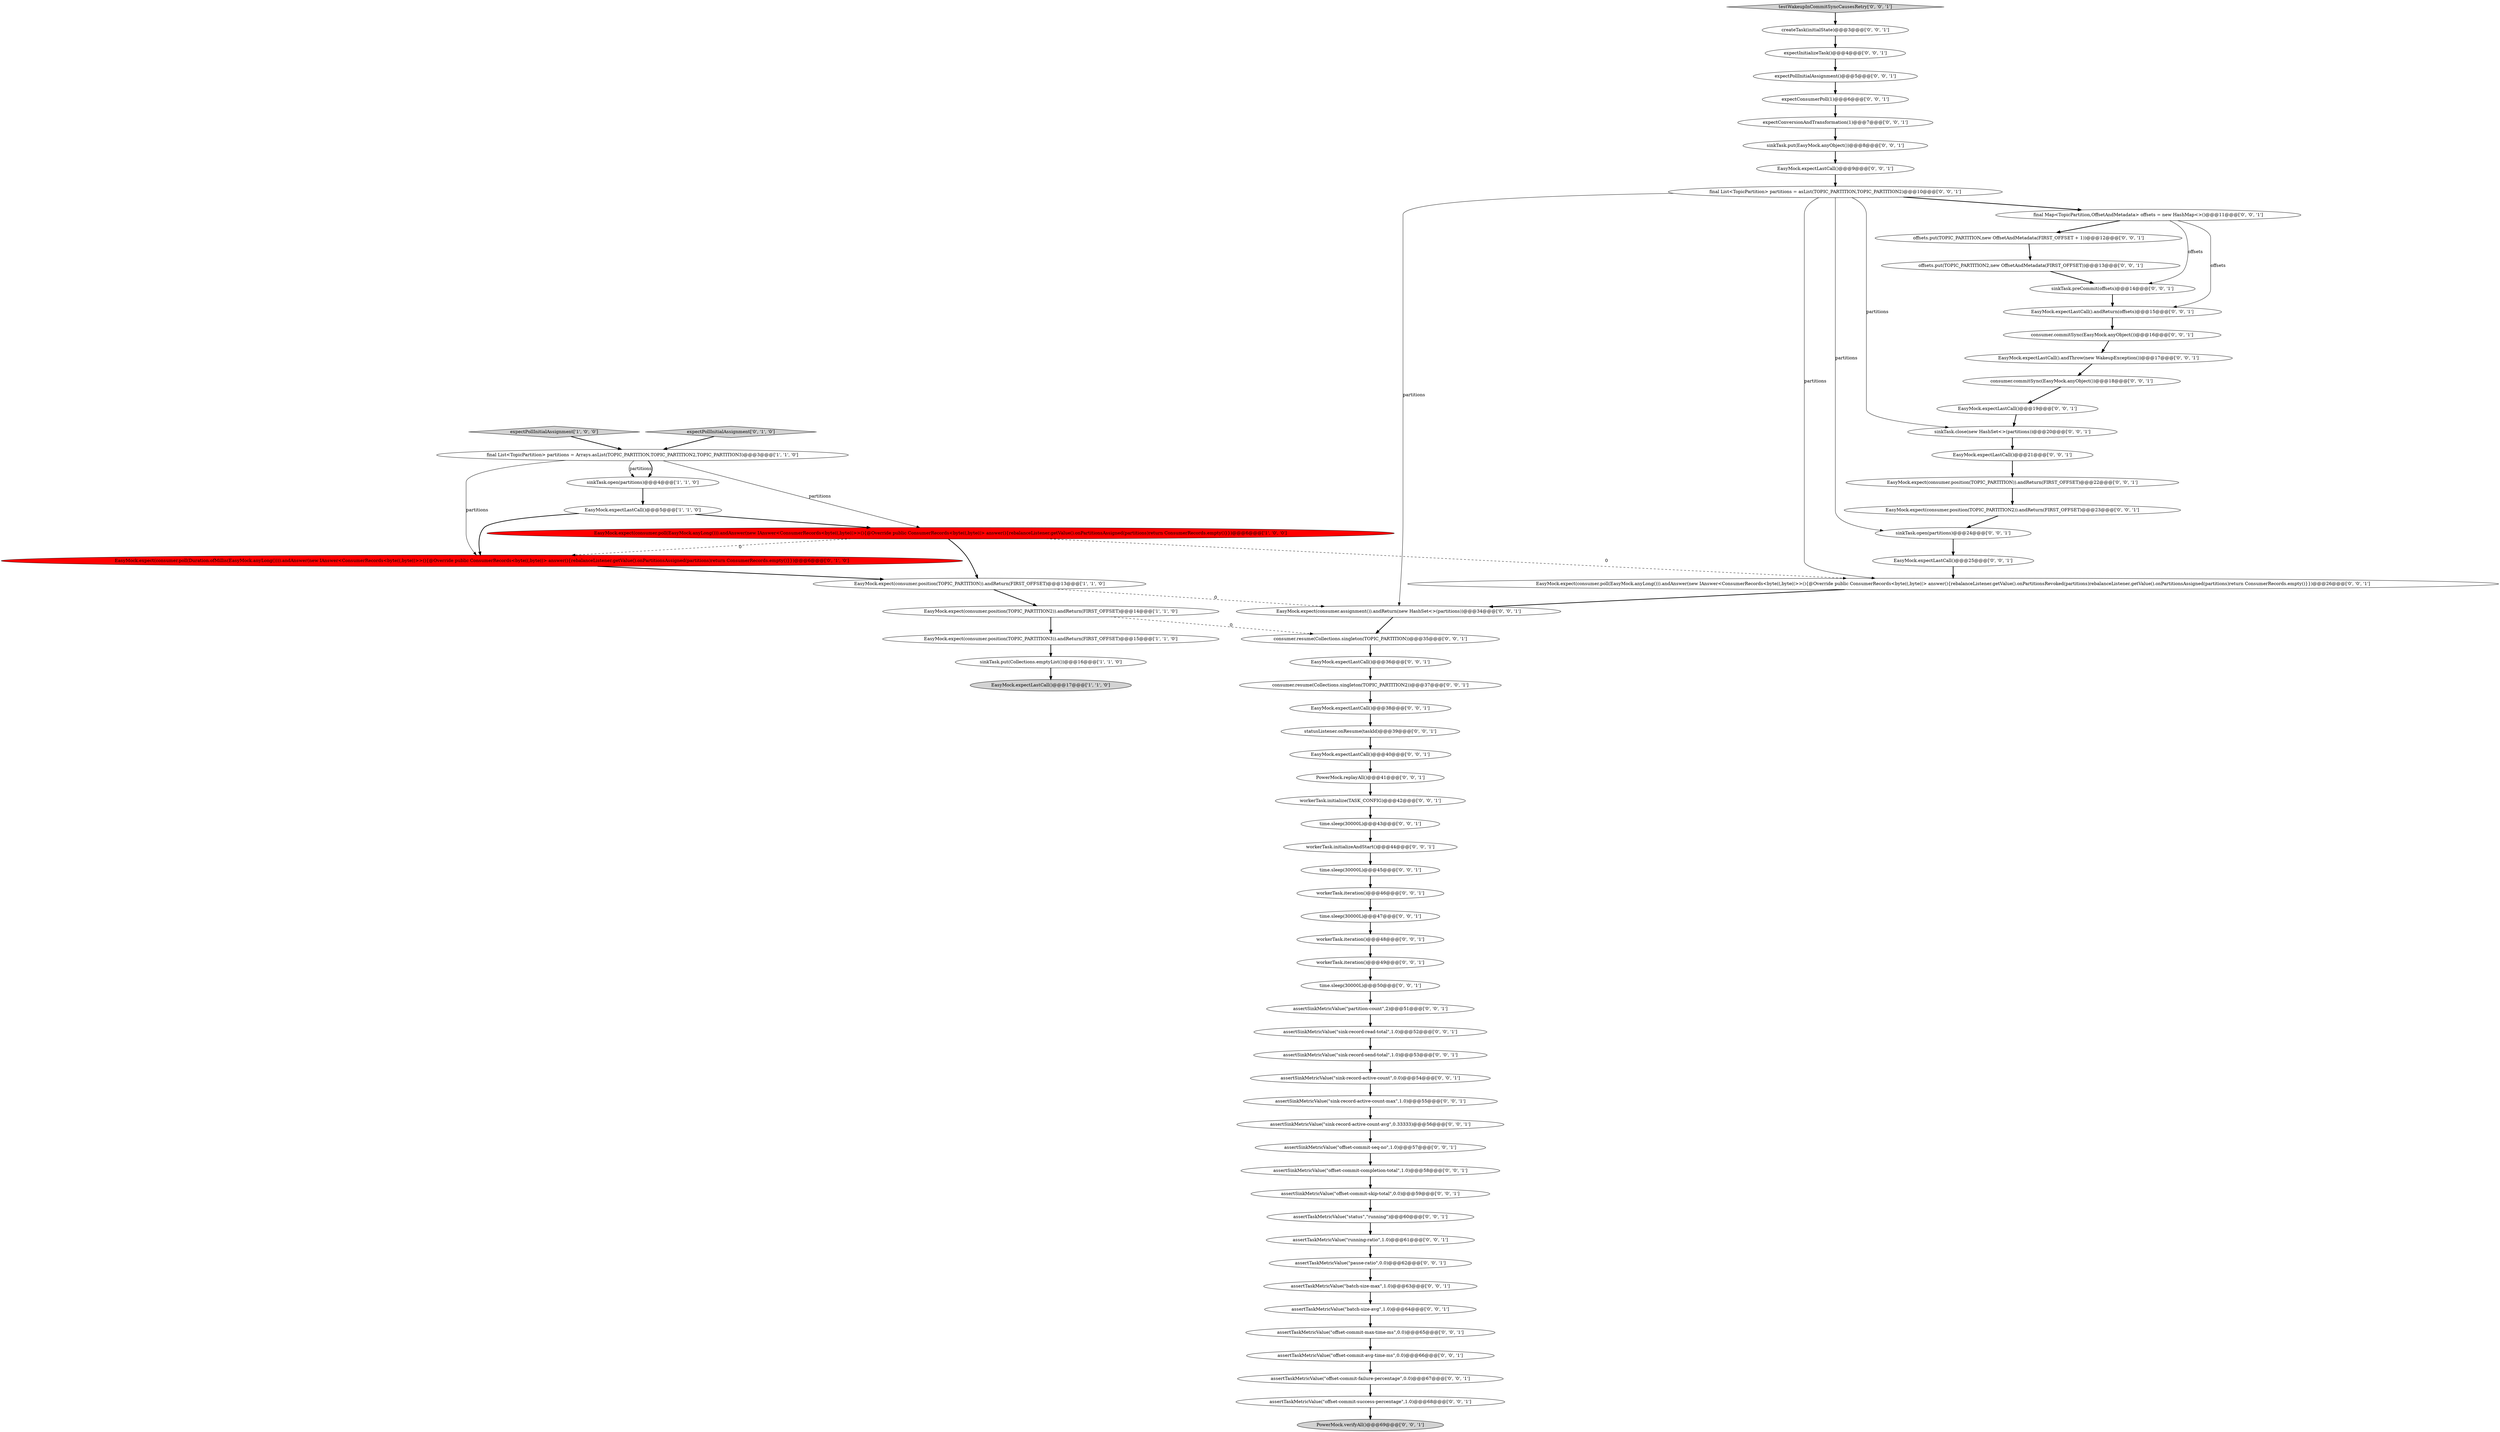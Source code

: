 digraph {
61 [style = filled, label = "expectConversionAndTransformation(1)@@@7@@@['0', '0', '1']", fillcolor = white, shape = ellipse image = "AAA0AAABBB3BBB"];
47 [style = filled, label = "EasyMock.expect(consumer.position(TOPIC_PARTITION2)).andReturn(FIRST_OFFSET)@@@23@@@['0', '0', '1']", fillcolor = white, shape = ellipse image = "AAA0AAABBB3BBB"];
35 [style = filled, label = "time.sleep(30000L)@@@50@@@['0', '0', '1']", fillcolor = white, shape = ellipse image = "AAA0AAABBB3BBB"];
56 [style = filled, label = "EasyMock.expect(consumer.poll(EasyMock.anyLong())).andAnswer(new IAnswer<ConsumerRecords<byte((,byte((>>(){@Override public ConsumerRecords<byte((,byte((> answer(){rebalanceListener.getValue().onPartitionsRevoked(partitions)rebalanceListener.getValue().onPartitionsAssigned(partitions)return ConsumerRecords.empty()}})@@@26@@@['0', '0', '1']", fillcolor = white, shape = ellipse image = "AAA0AAABBB3BBB"];
13 [style = filled, label = "PowerMock.verifyAll()@@@69@@@['0', '0', '1']", fillcolor = lightgray, shape = ellipse image = "AAA0AAABBB3BBB"];
50 [style = filled, label = "time.sleep(30000L)@@@43@@@['0', '0', '1']", fillcolor = white, shape = ellipse image = "AAA0AAABBB3BBB"];
25 [style = filled, label = "assertSinkMetricValue(\"offset-commit-seq-no\",1.0)@@@57@@@['0', '0', '1']", fillcolor = white, shape = ellipse image = "AAA0AAABBB3BBB"];
22 [style = filled, label = "assertTaskMetricValue(\"offset-commit-success-percentage\",1.0)@@@68@@@['0', '0', '1']", fillcolor = white, shape = ellipse image = "AAA0AAABBB3BBB"];
18 [style = filled, label = "EasyMock.expectLastCall().andThrow(new WakeupException())@@@17@@@['0', '0', '1']", fillcolor = white, shape = ellipse image = "AAA0AAABBB3BBB"];
31 [style = filled, label = "consumer.resume(Collections.singleton(TOPIC_PARTITION2))@@@37@@@['0', '0', '1']", fillcolor = white, shape = ellipse image = "AAA0AAABBB3BBB"];
8 [style = filled, label = "EasyMock.expect(consumer.position(TOPIC_PARTITION2)).andReturn(FIRST_OFFSET)@@@14@@@['1', '1', '0']", fillcolor = white, shape = ellipse image = "AAA0AAABBB1BBB"];
12 [style = filled, label = "consumer.commitSync(EasyMock.anyObject())@@@18@@@['0', '0', '1']", fillcolor = white, shape = ellipse image = "AAA0AAABBB3BBB"];
71 [style = filled, label = "workerTask.iteration()@@@48@@@['0', '0', '1']", fillcolor = white, shape = ellipse image = "AAA0AAABBB3BBB"];
24 [style = filled, label = "assertTaskMetricValue(\"running-ratio\",1.0)@@@61@@@['0', '0', '1']", fillcolor = white, shape = ellipse image = "AAA0AAABBB3BBB"];
9 [style = filled, label = "sinkTask.put(Collections.emptyList())@@@16@@@['1', '1', '0']", fillcolor = white, shape = ellipse image = "AAA0AAABBB1BBB"];
43 [style = filled, label = "assertTaskMetricValue(\"batch-size-max\",1.0)@@@63@@@['0', '0', '1']", fillcolor = white, shape = ellipse image = "AAA0AAABBB3BBB"];
59 [style = filled, label = "expectInitializeTask()@@@4@@@['0', '0', '1']", fillcolor = white, shape = ellipse image = "AAA0AAABBB3BBB"];
20 [style = filled, label = "assertSinkMetricValue(\"partition-count\",2)@@@51@@@['0', '0', '1']", fillcolor = white, shape = ellipse image = "AAA0AAABBB3BBB"];
3 [style = filled, label = "EasyMock.expectLastCall()@@@17@@@['1', '1', '0']", fillcolor = lightgray, shape = ellipse image = "AAA0AAABBB1BBB"];
15 [style = filled, label = "time.sleep(30000L)@@@45@@@['0', '0', '1']", fillcolor = white, shape = ellipse image = "AAA0AAABBB3BBB"];
53 [style = filled, label = "assertTaskMetricValue(\"status\",\"running\")@@@60@@@['0', '0', '1']", fillcolor = white, shape = ellipse image = "AAA0AAABBB3BBB"];
60 [style = filled, label = "assertSinkMetricValue(\"offset-commit-completion-total\",1.0)@@@58@@@['0', '0', '1']", fillcolor = white, shape = ellipse image = "AAA0AAABBB3BBB"];
40 [style = filled, label = "consumer.resume(Collections.singleton(TOPIC_PARTITION))@@@35@@@['0', '0', '1']", fillcolor = white, shape = ellipse image = "AAA0AAABBB3BBB"];
2 [style = filled, label = "EasyMock.expect(consumer.position(TOPIC_PARTITION3)).andReturn(FIRST_OFFSET)@@@15@@@['1', '1', '0']", fillcolor = white, shape = ellipse image = "AAA0AAABBB1BBB"];
69 [style = filled, label = "EasyMock.expect(consumer.position(TOPIC_PARTITION)).andReturn(FIRST_OFFSET)@@@22@@@['0', '0', '1']", fillcolor = white, shape = ellipse image = "AAA0AAABBB3BBB"];
70 [style = filled, label = "consumer.commitSync(EasyMock.anyObject())@@@16@@@['0', '0', '1']", fillcolor = white, shape = ellipse image = "AAA0AAABBB3BBB"];
51 [style = filled, label = "EasyMock.expectLastCall()@@@40@@@['0', '0', '1']", fillcolor = white, shape = ellipse image = "AAA0AAABBB3BBB"];
72 [style = filled, label = "EasyMock.expectLastCall()@@@25@@@['0', '0', '1']", fillcolor = white, shape = ellipse image = "AAA0AAABBB3BBB"];
52 [style = filled, label = "workerTask.initializeAndStart()@@@44@@@['0', '0', '1']", fillcolor = white, shape = ellipse image = "AAA0AAABBB3BBB"];
41 [style = filled, label = "final List<TopicPartition> partitions = asList(TOPIC_PARTITION,TOPIC_PARTITION2)@@@10@@@['0', '0', '1']", fillcolor = white, shape = ellipse image = "AAA0AAABBB3BBB"];
17 [style = filled, label = "sinkTask.close(new HashSet<>(partitions))@@@20@@@['0', '0', '1']", fillcolor = white, shape = ellipse image = "AAA0AAABBB3BBB"];
45 [style = filled, label = "EasyMock.expectLastCall()@@@9@@@['0', '0', '1']", fillcolor = white, shape = ellipse image = "AAA0AAABBB3BBB"];
55 [style = filled, label = "workerTask.iteration()@@@49@@@['0', '0', '1']", fillcolor = white, shape = ellipse image = "AAA0AAABBB3BBB"];
33 [style = filled, label = "EasyMock.expectLastCall()@@@38@@@['0', '0', '1']", fillcolor = white, shape = ellipse image = "AAA0AAABBB3BBB"];
66 [style = filled, label = "EasyMock.expectLastCall()@@@19@@@['0', '0', '1']", fillcolor = white, shape = ellipse image = "AAA0AAABBB3BBB"];
0 [style = filled, label = "sinkTask.open(partitions)@@@4@@@['1', '1', '0']", fillcolor = white, shape = ellipse image = "AAA0AAABBB1BBB"];
4 [style = filled, label = "EasyMock.expect(consumer.position(TOPIC_PARTITION)).andReturn(FIRST_OFFSET)@@@13@@@['1', '1', '0']", fillcolor = white, shape = ellipse image = "AAA0AAABBB1BBB"];
30 [style = filled, label = "assertTaskMetricValue(\"pause-ratio\",0.0)@@@62@@@['0', '0', '1']", fillcolor = white, shape = ellipse image = "AAA0AAABBB3BBB"];
64 [style = filled, label = "assertSinkMetricValue(\"sink-record-send-total\",1.0)@@@53@@@['0', '0', '1']", fillcolor = white, shape = ellipse image = "AAA0AAABBB3BBB"];
39 [style = filled, label = "EasyMock.expectLastCall()@@@36@@@['0', '0', '1']", fillcolor = white, shape = ellipse image = "AAA0AAABBB3BBB"];
65 [style = filled, label = "EasyMock.expectLastCall().andReturn(offsets)@@@15@@@['0', '0', '1']", fillcolor = white, shape = ellipse image = "AAA0AAABBB3BBB"];
11 [style = filled, label = "expectPollInitialAssignment['0', '1', '0']", fillcolor = lightgray, shape = diamond image = "AAA0AAABBB2BBB"];
16 [style = filled, label = "workerTask.iteration()@@@46@@@['0', '0', '1']", fillcolor = white, shape = ellipse image = "AAA0AAABBB3BBB"];
23 [style = filled, label = "workerTask.initialize(TASK_CONFIG)@@@42@@@['0', '0', '1']", fillcolor = white, shape = ellipse image = "AAA0AAABBB3BBB"];
68 [style = filled, label = "offsets.put(TOPIC_PARTITION2,new OffsetAndMetadata(FIRST_OFFSET))@@@13@@@['0', '0', '1']", fillcolor = white, shape = ellipse image = "AAA0AAABBB3BBB"];
7 [style = filled, label = "final List<TopicPartition> partitions = Arrays.asList(TOPIC_PARTITION,TOPIC_PARTITION2,TOPIC_PARTITION3)@@@3@@@['1', '1', '0']", fillcolor = white, shape = ellipse image = "AAA0AAABBB1BBB"];
10 [style = filled, label = "EasyMock.expect(consumer.poll(Duration.ofMillis(EasyMock.anyLong()))).andAnswer(new IAnswer<ConsumerRecords<byte((,byte((>>(){@Override public ConsumerRecords<byte((,byte((> answer(){rebalanceListener.getValue().onPartitionsAssigned(partitions)return ConsumerRecords.empty()}})@@@6@@@['0', '1', '0']", fillcolor = red, shape = ellipse image = "AAA1AAABBB2BBB"];
29 [style = filled, label = "assertTaskMetricValue(\"offset-commit-avg-time-ms\",0.0)@@@66@@@['0', '0', '1']", fillcolor = white, shape = ellipse image = "AAA0AAABBB3BBB"];
6 [style = filled, label = "EasyMock.expectLastCall()@@@5@@@['1', '1', '0']", fillcolor = white, shape = ellipse image = "AAA0AAABBB1BBB"];
26 [style = filled, label = "assertSinkMetricValue(\"offset-commit-skip-total\",0.0)@@@59@@@['0', '0', '1']", fillcolor = white, shape = ellipse image = "AAA0AAABBB3BBB"];
37 [style = filled, label = "EasyMock.expectLastCall()@@@21@@@['0', '0', '1']", fillcolor = white, shape = ellipse image = "AAA0AAABBB3BBB"];
44 [style = filled, label = "assertTaskMetricValue(\"batch-size-avg\",1.0)@@@64@@@['0', '0', '1']", fillcolor = white, shape = ellipse image = "AAA0AAABBB3BBB"];
42 [style = filled, label = "assertSinkMetricValue(\"sink-record-read-total\",1.0)@@@52@@@['0', '0', '1']", fillcolor = white, shape = ellipse image = "AAA0AAABBB3BBB"];
34 [style = filled, label = "createTask(initialState)@@@3@@@['0', '0', '1']", fillcolor = white, shape = ellipse image = "AAA0AAABBB3BBB"];
19 [style = filled, label = "assertTaskMetricValue(\"offset-commit-max-time-ms\",0.0)@@@65@@@['0', '0', '1']", fillcolor = white, shape = ellipse image = "AAA0AAABBB3BBB"];
67 [style = filled, label = "expectPollInitialAssignment()@@@5@@@['0', '0', '1']", fillcolor = white, shape = ellipse image = "AAA0AAABBB3BBB"];
57 [style = filled, label = "assertSinkMetricValue(\"sink-record-active-count-max\",1.0)@@@55@@@['0', '0', '1']", fillcolor = white, shape = ellipse image = "AAA0AAABBB3BBB"];
21 [style = filled, label = "sinkTask.preCommit(offsets)@@@14@@@['0', '0', '1']", fillcolor = white, shape = ellipse image = "AAA0AAABBB3BBB"];
46 [style = filled, label = "assertSinkMetricValue(\"sink-record-active-count-avg\",0.33333)@@@56@@@['0', '0', '1']", fillcolor = white, shape = ellipse image = "AAA0AAABBB3BBB"];
27 [style = filled, label = "final Map<TopicPartition,OffsetAndMetadata> offsets = new HashMap<>()@@@11@@@['0', '0', '1']", fillcolor = white, shape = ellipse image = "AAA0AAABBB3BBB"];
48 [style = filled, label = "assertTaskMetricValue(\"offset-commit-failure-percentage\",0.0)@@@67@@@['0', '0', '1']", fillcolor = white, shape = ellipse image = "AAA0AAABBB3BBB"];
49 [style = filled, label = "PowerMock.replayAll()@@@41@@@['0', '0', '1']", fillcolor = white, shape = ellipse image = "AAA0AAABBB3BBB"];
54 [style = filled, label = "expectConsumerPoll(1)@@@6@@@['0', '0', '1']", fillcolor = white, shape = ellipse image = "AAA0AAABBB3BBB"];
58 [style = filled, label = "EasyMock.expect(consumer.assignment()).andReturn(new HashSet<>(partitions))@@@34@@@['0', '0', '1']", fillcolor = white, shape = ellipse image = "AAA0AAABBB3BBB"];
14 [style = filled, label = "assertSinkMetricValue(\"sink-record-active-count\",0.0)@@@54@@@['0', '0', '1']", fillcolor = white, shape = ellipse image = "AAA0AAABBB3BBB"];
62 [style = filled, label = "sinkTask.open(partitions)@@@24@@@['0', '0', '1']", fillcolor = white, shape = ellipse image = "AAA0AAABBB3BBB"];
1 [style = filled, label = "expectPollInitialAssignment['1', '0', '0']", fillcolor = lightgray, shape = diamond image = "AAA0AAABBB1BBB"];
28 [style = filled, label = "statusListener.onResume(taskId)@@@39@@@['0', '0', '1']", fillcolor = white, shape = ellipse image = "AAA0AAABBB3BBB"];
32 [style = filled, label = "time.sleep(30000L)@@@47@@@['0', '0', '1']", fillcolor = white, shape = ellipse image = "AAA0AAABBB3BBB"];
36 [style = filled, label = "testWakeupInCommitSyncCausesRetry['0', '0', '1']", fillcolor = lightgray, shape = diamond image = "AAA0AAABBB3BBB"];
38 [style = filled, label = "sinkTask.put(EasyMock.anyObject())@@@8@@@['0', '0', '1']", fillcolor = white, shape = ellipse image = "AAA0AAABBB3BBB"];
5 [style = filled, label = "EasyMock.expect(consumer.poll(EasyMock.anyLong())).andAnswer(new IAnswer<ConsumerRecords<byte((,byte((>>(){@Override public ConsumerRecords<byte((,byte((> answer(){rebalanceListener.getValue().onPartitionsAssigned(partitions)return ConsumerRecords.empty()}})@@@6@@@['1', '0', '0']", fillcolor = red, shape = ellipse image = "AAA1AAABBB1BBB"];
63 [style = filled, label = "offsets.put(TOPIC_PARTITION,new OffsetAndMetadata(FIRST_OFFSET + 1))@@@12@@@['0', '0', '1']", fillcolor = white, shape = ellipse image = "AAA0AAABBB3BBB"];
7->0 [style = solid, label="partitions"];
46->25 [style = bold, label=""];
44->19 [style = bold, label=""];
27->65 [style = solid, label="offsets"];
27->21 [style = solid, label="offsets"];
68->21 [style = bold, label=""];
24->30 [style = bold, label=""];
39->31 [style = bold, label=""];
4->8 [style = bold, label=""];
4->58 [style = dashed, label="0"];
43->44 [style = bold, label=""];
59->67 [style = bold, label=""];
22->13 [style = bold, label=""];
57->46 [style = bold, label=""];
45->41 [style = bold, label=""];
35->20 [style = bold, label=""];
7->10 [style = solid, label="partitions"];
41->17 [style = solid, label="partitions"];
33->28 [style = bold, label=""];
18->12 [style = bold, label=""];
7->0 [style = bold, label=""];
38->45 [style = bold, label=""];
16->32 [style = bold, label=""];
2->9 [style = bold, label=""];
17->37 [style = bold, label=""];
61->38 [style = bold, label=""];
71->55 [style = bold, label=""];
56->58 [style = bold, label=""];
5->56 [style = dashed, label="0"];
34->59 [style = bold, label=""];
21->65 [style = bold, label=""];
31->33 [style = bold, label=""];
14->57 [style = bold, label=""];
53->24 [style = bold, label=""];
64->14 [style = bold, label=""];
55->35 [style = bold, label=""];
54->61 [style = bold, label=""];
52->15 [style = bold, label=""];
8->40 [style = dashed, label="0"];
41->27 [style = bold, label=""];
67->54 [style = bold, label=""];
32->71 [style = bold, label=""];
26->53 [style = bold, label=""];
30->43 [style = bold, label=""];
19->29 [style = bold, label=""];
49->23 [style = bold, label=""];
41->62 [style = solid, label="partitions"];
1->7 [style = bold, label=""];
47->62 [style = bold, label=""];
12->66 [style = bold, label=""];
6->5 [style = bold, label=""];
72->56 [style = bold, label=""];
40->39 [style = bold, label=""];
8->2 [style = bold, label=""];
5->10 [style = dashed, label="0"];
37->69 [style = bold, label=""];
6->10 [style = bold, label=""];
5->4 [style = bold, label=""];
20->42 [style = bold, label=""];
9->3 [style = bold, label=""];
42->64 [style = bold, label=""];
36->34 [style = bold, label=""];
23->50 [style = bold, label=""];
65->70 [style = bold, label=""];
0->6 [style = bold, label=""];
60->26 [style = bold, label=""];
58->40 [style = bold, label=""];
27->63 [style = bold, label=""];
51->49 [style = bold, label=""];
48->22 [style = bold, label=""];
28->51 [style = bold, label=""];
15->16 [style = bold, label=""];
50->52 [style = bold, label=""];
66->17 [style = bold, label=""];
41->56 [style = solid, label="partitions"];
7->5 [style = solid, label="partitions"];
63->68 [style = bold, label=""];
41->58 [style = solid, label="partitions"];
62->72 [style = bold, label=""];
69->47 [style = bold, label=""];
10->4 [style = bold, label=""];
29->48 [style = bold, label=""];
70->18 [style = bold, label=""];
25->60 [style = bold, label=""];
11->7 [style = bold, label=""];
}
